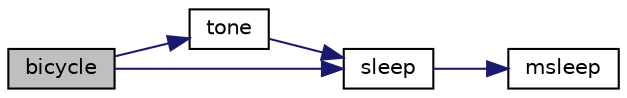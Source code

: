 digraph "bicycle"
{
  edge [fontname="Helvetica",fontsize="10",labelfontname="Helvetica",labelfontsize="10"];
  node [fontname="Helvetica",fontsize="10",shape=record];
  rankdir="LR";
  Node1 [label="bicycle",height=0.2,width=0.4,color="black", fillcolor="grey75", style="filled" fontcolor="black"];
  Node1 -> Node2 [color="midnightblue",fontsize="10",style="solid"];
  Node2 [label="tone",height=0.2,width=0.4,color="black", fillcolor="white", style="filled",URL="$base_2lib__ic_8c.html#aabe762cad0063d9271131f3cc306a0e8"];
  Node2 -> Node3 [color="midnightblue",fontsize="10",style="solid"];
  Node3 [label="sleep",height=0.2,width=0.4,color="black", fillcolor="white", style="filled",URL="$base_2lib__ic_8c.html#aa5113ec47ecf6d5c15614c9353cb9a08"];
  Node3 -> Node4 [color="midnightblue",fontsize="10",style="solid"];
  Node4 [label="msleep",height=0.2,width=0.4,color="black", fillcolor="white", style="filled",URL="$base_2lib__ic_8c.html#aa3650dfb953be0fa6fb4e6a625d3f777"];
  Node1 -> Node3 [color="midnightblue",fontsize="10",style="solid"];
}
